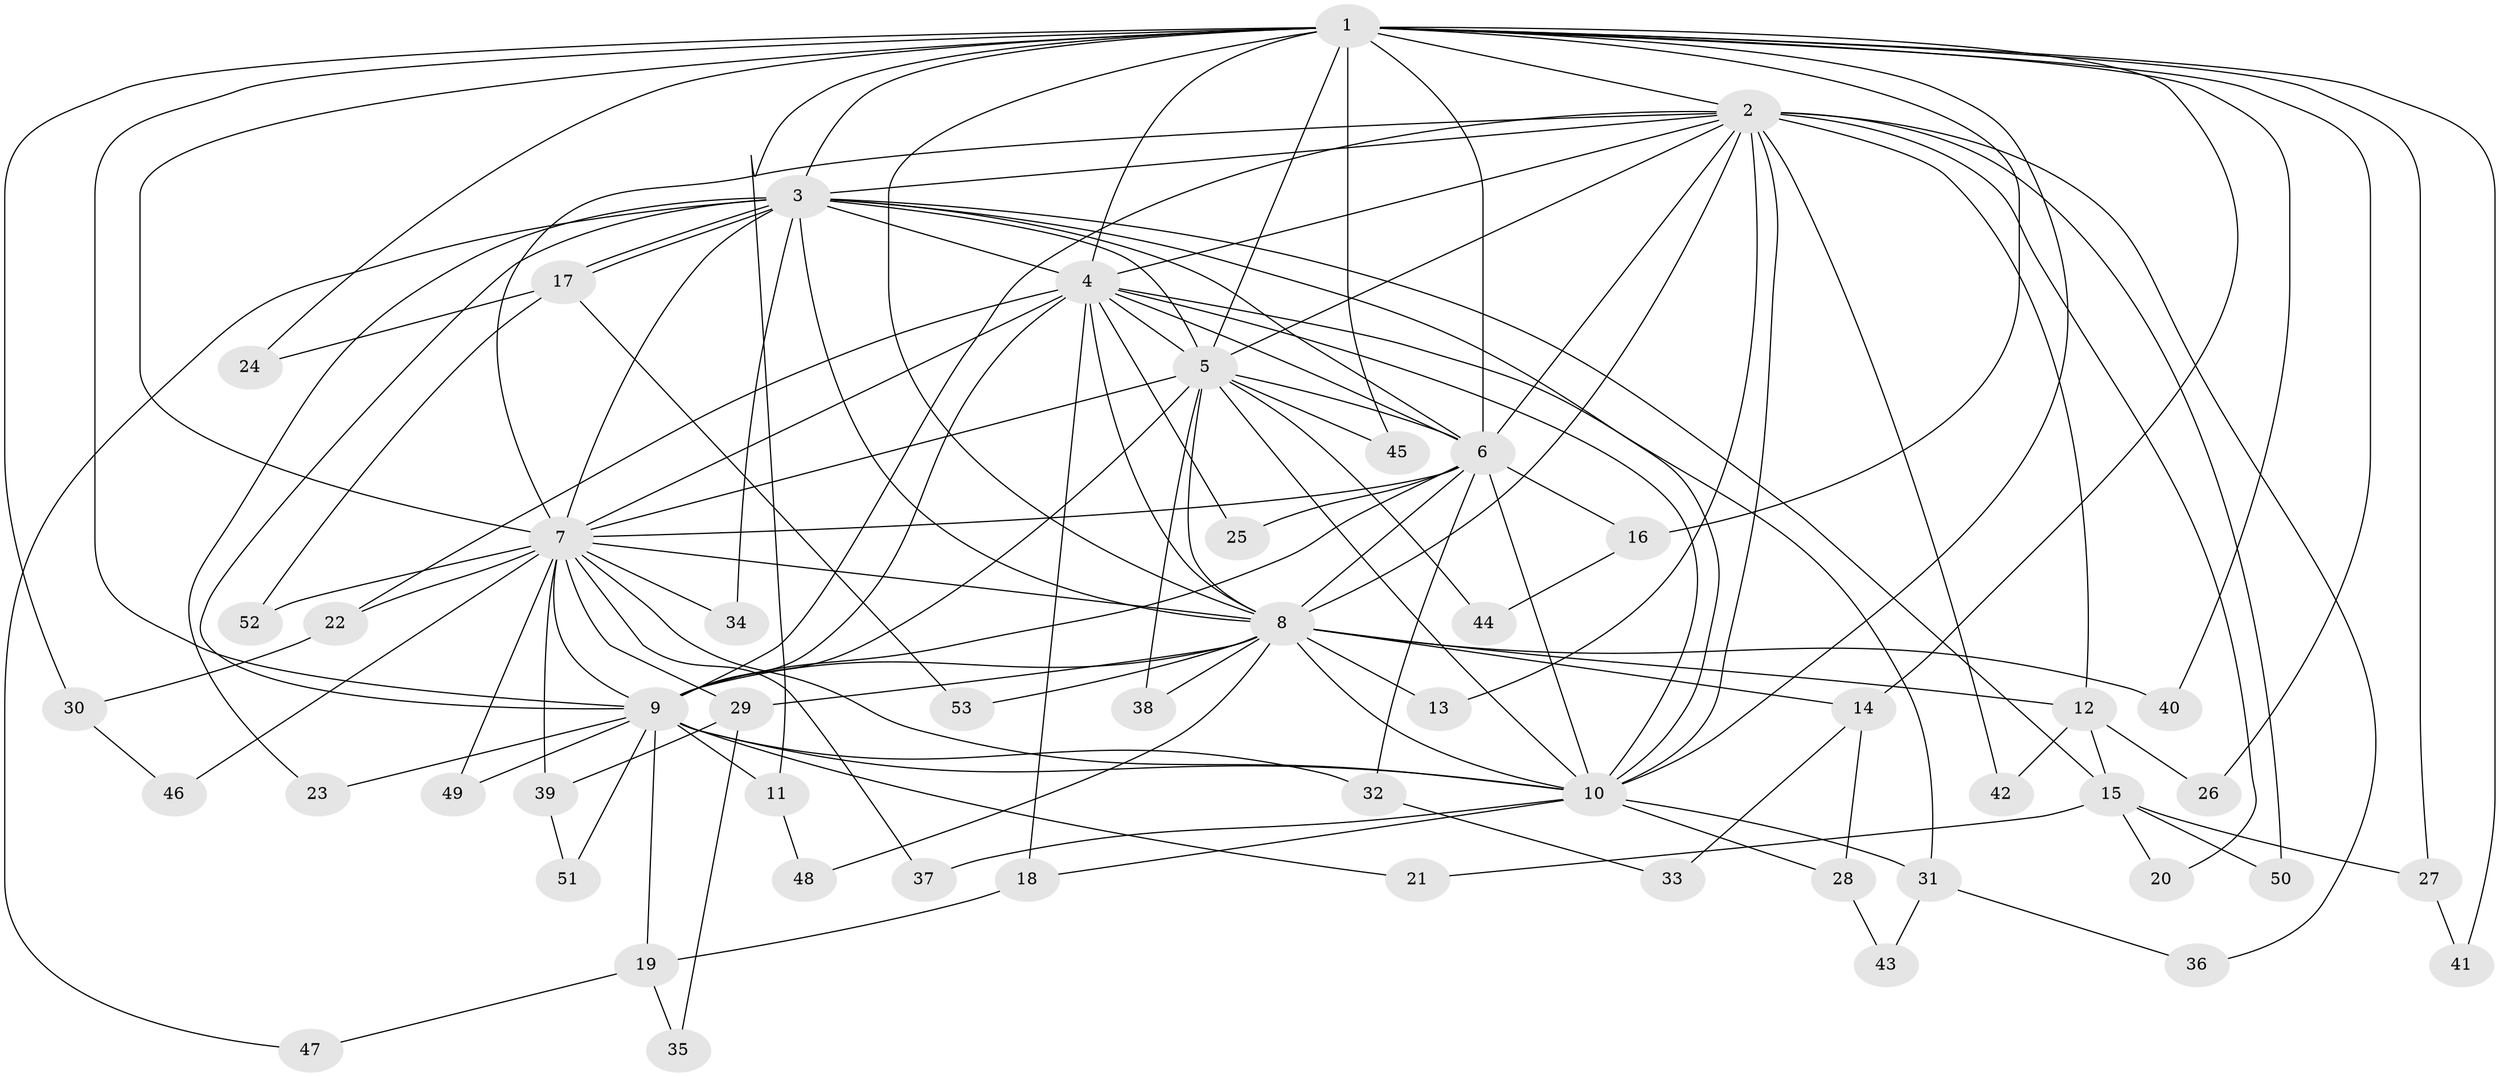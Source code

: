 // Generated by graph-tools (version 1.1) at 2025/49/03/09/25 03:49:31]
// undirected, 53 vertices, 131 edges
graph export_dot {
graph [start="1"]
  node [color=gray90,style=filled];
  1;
  2;
  3;
  4;
  5;
  6;
  7;
  8;
  9;
  10;
  11;
  12;
  13;
  14;
  15;
  16;
  17;
  18;
  19;
  20;
  21;
  22;
  23;
  24;
  25;
  26;
  27;
  28;
  29;
  30;
  31;
  32;
  33;
  34;
  35;
  36;
  37;
  38;
  39;
  40;
  41;
  42;
  43;
  44;
  45;
  46;
  47;
  48;
  49;
  50;
  51;
  52;
  53;
  1 -- 2;
  1 -- 3;
  1 -- 4;
  1 -- 5;
  1 -- 6;
  1 -- 7;
  1 -- 8;
  1 -- 9;
  1 -- 10;
  1 -- 11;
  1 -- 14;
  1 -- 16;
  1 -- 24;
  1 -- 26;
  1 -- 27;
  1 -- 30;
  1 -- 40;
  1 -- 41;
  1 -- 45;
  2 -- 3;
  2 -- 4;
  2 -- 5;
  2 -- 6;
  2 -- 7;
  2 -- 8;
  2 -- 9;
  2 -- 10;
  2 -- 12;
  2 -- 13;
  2 -- 20;
  2 -- 36;
  2 -- 42;
  2 -- 50;
  3 -- 4;
  3 -- 5;
  3 -- 6;
  3 -- 7;
  3 -- 8;
  3 -- 9;
  3 -- 10;
  3 -- 15;
  3 -- 17;
  3 -- 17;
  3 -- 23;
  3 -- 34;
  3 -- 47;
  4 -- 5;
  4 -- 6;
  4 -- 7;
  4 -- 8;
  4 -- 9;
  4 -- 10;
  4 -- 18;
  4 -- 22;
  4 -- 25;
  4 -- 31;
  5 -- 6;
  5 -- 7;
  5 -- 8;
  5 -- 9;
  5 -- 10;
  5 -- 38;
  5 -- 44;
  5 -- 45;
  6 -- 7;
  6 -- 8;
  6 -- 9;
  6 -- 10;
  6 -- 16;
  6 -- 25;
  6 -- 32;
  7 -- 8;
  7 -- 9;
  7 -- 10;
  7 -- 22;
  7 -- 29;
  7 -- 34;
  7 -- 37;
  7 -- 39;
  7 -- 46;
  7 -- 49;
  7 -- 52;
  8 -- 9;
  8 -- 10;
  8 -- 12;
  8 -- 13;
  8 -- 14;
  8 -- 29;
  8 -- 38;
  8 -- 40;
  8 -- 48;
  8 -- 53;
  9 -- 10;
  9 -- 11;
  9 -- 19;
  9 -- 21;
  9 -- 23;
  9 -- 32;
  9 -- 49;
  9 -- 51;
  10 -- 18;
  10 -- 28;
  10 -- 31;
  10 -- 37;
  11 -- 48;
  12 -- 15;
  12 -- 26;
  12 -- 42;
  14 -- 28;
  14 -- 33;
  15 -- 20;
  15 -- 21;
  15 -- 27;
  15 -- 50;
  16 -- 44;
  17 -- 24;
  17 -- 52;
  17 -- 53;
  18 -- 19;
  19 -- 35;
  19 -- 47;
  22 -- 30;
  27 -- 41;
  28 -- 43;
  29 -- 35;
  29 -- 39;
  30 -- 46;
  31 -- 36;
  31 -- 43;
  32 -- 33;
  39 -- 51;
}
